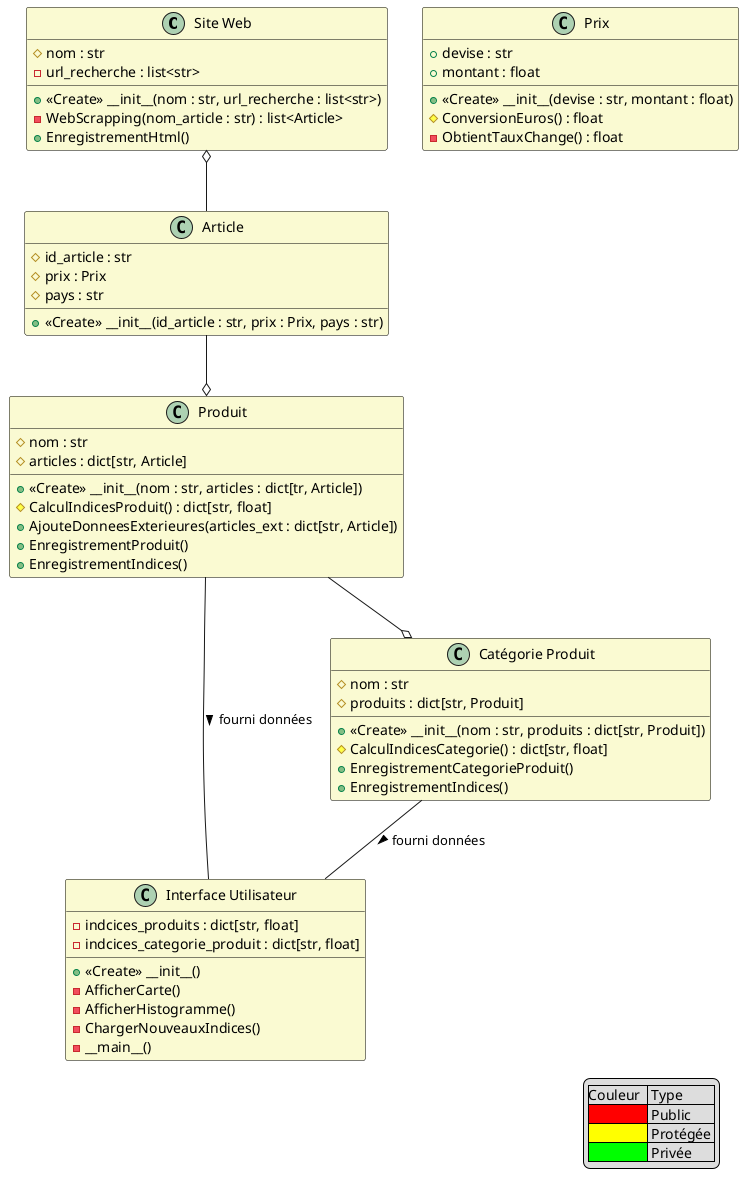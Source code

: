 @startuml
legend right
    |Couleur  | Type     |
    |<#FF0000>| Public   |
    |<#FFFF00>| Protégée |
    |<#00FF00>| Privée   |
endlegend

skinparam class {
    BackgroundColor LightGoldenRodYellow
    BorderColor black
}

class "Site Web" {
    # nom : str
    - url_recherche : list<str>
    + <<Create>> __init__(nom : str, url_recherche : list<str>)
    - WebScrapping(nom_article : str) : list<Article>
    + EnregistrementHtml()
    
    
}

class "Interface Utilisateur" {
    - indcices_produits : dict[str, float]
    - indcices_categorie_produit : dict[str, float]
    + <<Create>> __init__()
    - AfficherCarte()
    - AfficherHistogramme()
    - ChargerNouveauxIndices()
    - __main__()
}

class Article {
    # id_article : str
    # prix : Prix
    # pays : str
    + <<Create>> __init__(id_article : str, prix : Prix, pays : str)
}

class Produit {
    # nom : str
    # articles : dict[str, Article]
    + <<Create>> __init__(nom : str, articles : dict[tr, Article])
    # CalculIndicesProduit() : dict[str, float]
    + AjouteDonneesExterieures(articles_ext : dict[str, Article]) 
    + EnregistrementProduit()
    + EnregistrementIndices()
}

class "Catégorie Produit" {
    # nom : str
    # produits : dict[str, Produit]
    + <<Create>> __init__(nom : str, produits : dict[str, Produit])
    # CalculIndicesCategorie() : dict[str, float]
    + EnregistrementCategorieProduit()
    + EnregistrementIndices()
}

class Prix {
    + devise : str
    + montant : float
    + <<Create>> __init__(devise : str, montant : float)
    # ConversionEuros() : float
    - ObtientTauxChange() : float

}


"Site Web" o-- Article
Article --o Produit
Produit --o "Catégorie Produit"

"Catégorie Produit" -- "Interface Utilisateur" : fourni données >
Produit -- "Interface Utilisateur" : fourni données >
@enduml